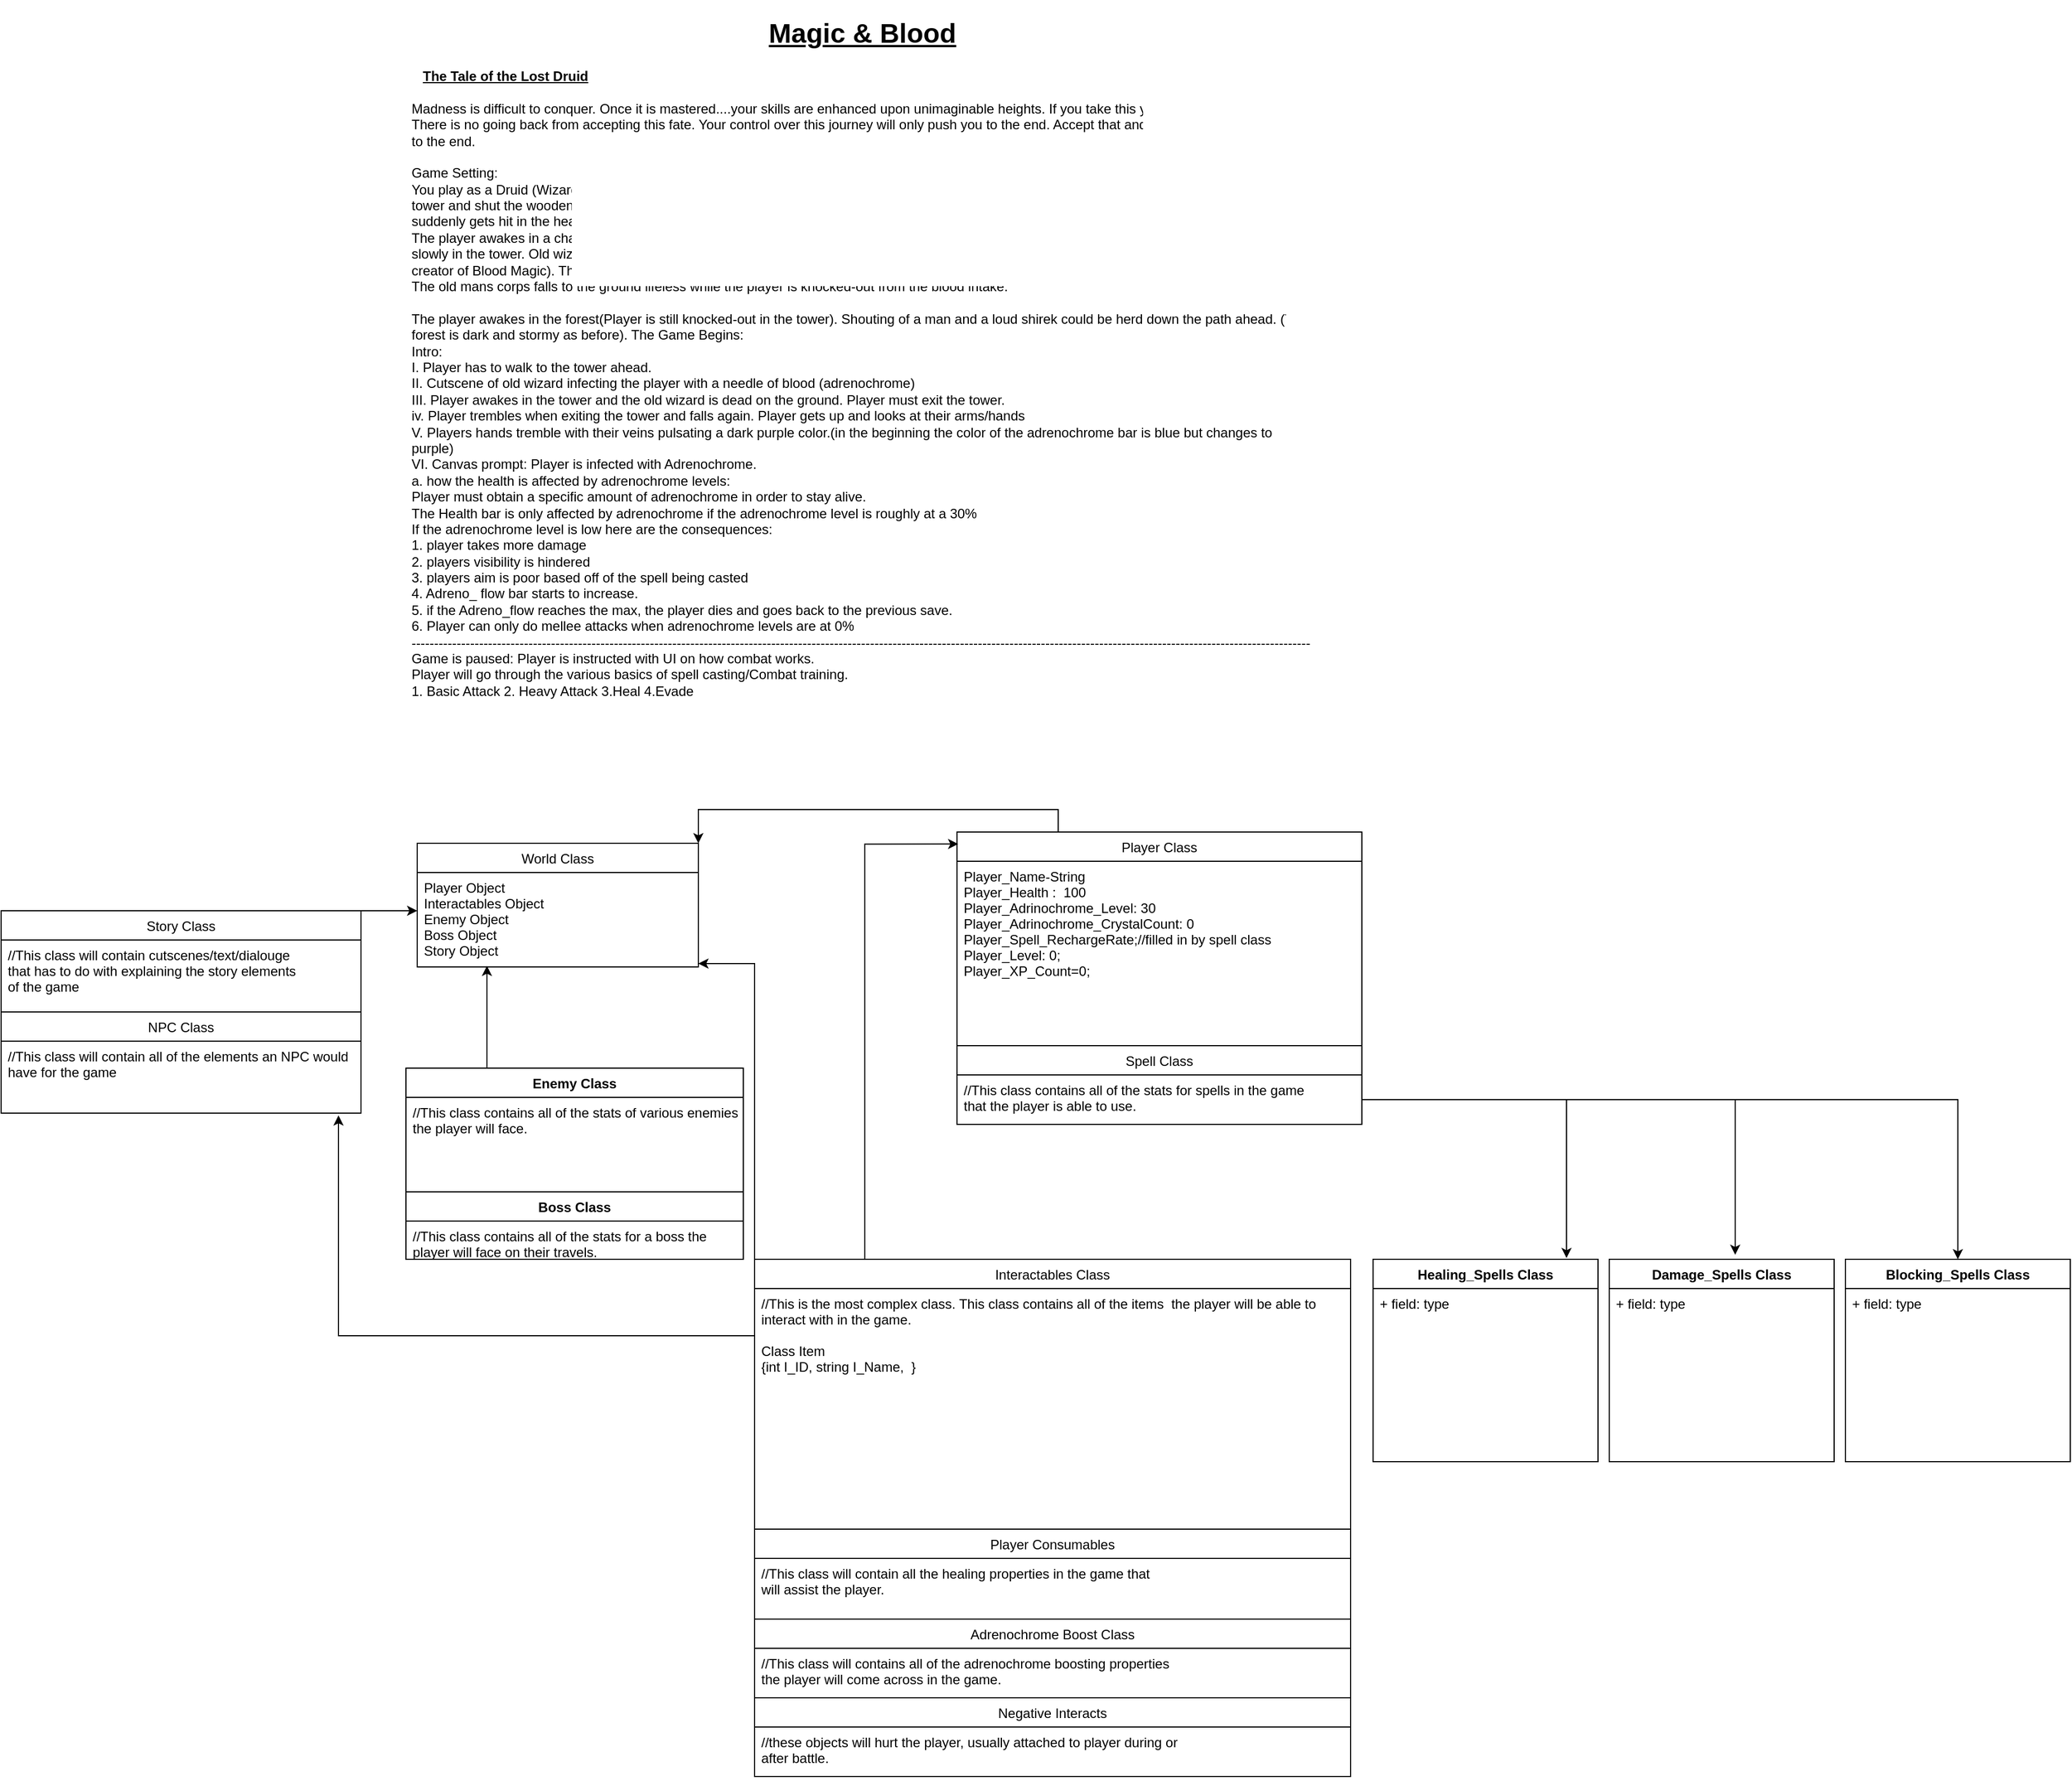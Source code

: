 <mxfile version="16.5.3" type="github">
  <diagram id="NyNl_-CsCVZi3P3l9Gul" name="Page-1">
    <mxGraphModel dx="2272" dy="1894" grid="1" gridSize="10" guides="1" tooltips="1" connect="1" arrows="1" fold="1" page="1" pageScale="1" pageWidth="850" pageHeight="1100" math="0" shadow="0">
      <root>
        <mxCell id="0" />
        <mxCell id="1" parent="0" />
        <mxCell id="5dXUImhxLpX839lEArjx-1" value="&lt;h1 style=&quot;text-align: center&quot;&gt;&lt;span&gt;&lt;u&gt;Magic &amp;amp; Blood&lt;/u&gt;&lt;/span&gt;&lt;/h1&gt;&lt;div&gt;&lt;span&gt;&lt;span&gt; &lt;/span&gt;&lt;span&gt; &lt;/span&gt;&lt;span&gt; &lt;/span&gt;&lt;span&gt; &lt;/span&gt;&lt;span&gt; &lt;/span&gt;&lt;span&gt; &lt;/span&gt;&lt;span&gt; &lt;/span&gt;&lt;span&gt; &lt;/span&gt;&lt;span&gt; &lt;/span&gt;&lt;span&gt; &lt;/span&gt;&lt;span&gt; &lt;/span&gt;&lt;span&gt; &lt;/span&gt;&amp;nbsp; &amp;nbsp;&lt;b&gt;&lt;u&gt;The Tale of the Lost Druid&lt;/u&gt;&lt;/b&gt;&lt;br&gt;&lt;/span&gt;&lt;/div&gt;&lt;div&gt;&lt;span&gt;&lt;br&gt;&lt;/span&gt;&lt;/div&gt;Madness is difficult to conquer. Once it is mastered....your skills are enhanced upon unimaginable heights. If you take this your addiction will begin. There is no going back from accepting this fate. Your control over this journey will only push you to the end. Accept that and your journey will lead you to the end.&lt;br&gt;&lt;br&gt;Game Setting:&lt;br&gt;You play as a Druid (Wizard Class Type) in the woods. Its dark and a storm is coming. You turn to a dark tower in the thick woods. You enter into the tower and shut the wooden door. Once you enter the tower a dead wizard lies on the ground in front of the player. The player walks up to the body and suddenly gets hit in the head and falls to the ground unconscious.&amp;nbsp;&lt;br&gt;The player awakes in a chair where the players limbs and head is strapped into the chair.&amp;nbsp; An old crazed wizard laughing hysterically approaches you slowly in the tower. Old wizard tells you he has to give you the power of blood for it is the player he has been waiting for. The true caster of Adrion(The creator of Blood Magic). The Wizard then conjures a spell that removes the infected adrenochrome blood in his body into the player.&amp;nbsp;&lt;br&gt;The old mans corps falls to the ground lifeless while the player is knocked-out from the blood intake.&lt;br&gt;&lt;br&gt;The player awakes in the forest(Player is still knocked-out in the tower). Shouting of a man and a loud shirek could be herd down the path ahead. (The forest is dark and stormy as before). The Game Begins:&lt;br&gt;Intro: &lt;br&gt;I. Player has to walk to the tower ahead.&lt;br&gt;II. Cutscene of old wizard infecting the player with a needle of blood (adrenochrome)&lt;br&gt;III. Player awakes in the tower and the old wizard is dead on the ground. Player must exit the tower.&lt;br&gt;iv. Player trembles when exiting the tower and falls again. Player gets up and looks at their arms/hands&lt;br&gt;V. Players hands tremble with their veins pulsating a dark purple color.(in the beginning the color of the adrenochrome bar is blue but changes to purple)&amp;nbsp;&lt;br&gt;VI. Canvas prompt: Player is infected with Adrenochrome.&amp;nbsp;&lt;br&gt;a. how the health is affected by adrenochrome levels:&amp;nbsp;&lt;br&gt;Player must obtain a specific amount of adrenochrome in order to stay alive.&amp;nbsp;&lt;br&gt;The Health bar is only affected by adrenochrome if the adrenochrome level is roughly at a 30%&lt;br&gt;If the adrenochrome level is low here are the consequences:&lt;br&gt;1. player takes more damage&lt;br&gt;2. players visibility is hindered&lt;br&gt;3. players aim is poor based off of the spell being casted&lt;br&gt;4. Adreno_ flow bar starts to increase.&amp;nbsp;&lt;br&gt;5. if the Adreno_flow reaches the max, the player dies and goes back to the previous save.&lt;br&gt;6. Player can only do mellee attacks when adrenochrome levels are at 0%&lt;br&gt;--------------------------------------------------------------------------------------------------------------------------------------------------------------------------------------------------------&lt;br&gt;Game is paused: Player is instructed with UI on how combat works.&lt;br&gt;Player will go through the various basics of spell casting/Combat training.&amp;nbsp;&lt;br&gt;1. Basic Attack&lt;span&gt; &lt;/span&gt;2. Heavy Attack&lt;span&gt; &lt;/span&gt;3.Heal&lt;span&gt; &lt;/span&gt;4.Evade" style="text;html=1;strokeColor=none;fillColor=none;spacing=5;spacingTop=-20;whiteSpace=wrap;overflow=hidden;rounded=0;" parent="1" vertex="1">
          <mxGeometry x="20" y="-270" width="810" height="700" as="geometry" />
        </mxCell>
        <mxCell id="5dXUImhxLpX839lEArjx-27" style="edgeStyle=orthogonalEdgeStyle;rounded=0;orthogonalLoop=1;jettySize=auto;html=1;exitX=0.25;exitY=0;exitDx=0;exitDy=0;entryX=1;entryY=0;entryDx=0;entryDy=0;" parent="1" source="5dXUImhxLpX839lEArjx-5" target="5dXUImhxLpX839lEArjx-9" edge="1">
          <mxGeometry relative="1" as="geometry" />
        </mxCell>
        <mxCell id="5dXUImhxLpX839lEArjx-5" value="Player Class" style="swimlane;fontStyle=0;childLayout=stackLayout;horizontal=1;startSize=26;fillColor=none;horizontalStack=0;resizeParent=1;resizeParentMax=0;resizeLast=0;collapsible=1;marginBottom=0;" parent="1" vertex="1">
          <mxGeometry x="510" y="460" width="360" height="260" as="geometry" />
        </mxCell>
        <mxCell id="5dXUImhxLpX839lEArjx-6" value="Player_Name-String&#xa;Player_Health :  100&#xa;Player_Adrinochrome_Level: 30&#xa;Player_Adrinochrome_CrystalCount: 0&#xa;Player_Spell_RechargeRate;//filled in by spell class&#xa;Player_Level: 0;&#xa;Player_XP_Count=0;&#xa;&#xa;" style="text;strokeColor=none;fillColor=none;align=left;verticalAlign=top;spacingLeft=4;spacingRight=4;overflow=hidden;rotatable=0;points=[[0,0.5],[1,0.5]];portConstraint=eastwest;" parent="5dXUImhxLpX839lEArjx-5" vertex="1">
          <mxGeometry y="26" width="360" height="164" as="geometry" />
        </mxCell>
        <mxCell id="5dXUImhxLpX839lEArjx-13" value="Spell Class" style="swimlane;fontStyle=0;childLayout=stackLayout;horizontal=1;startSize=26;fillColor=none;horizontalStack=0;resizeParent=1;resizeParentMax=0;resizeLast=0;collapsible=1;marginBottom=0;" parent="5dXUImhxLpX839lEArjx-5" vertex="1">
          <mxGeometry y="190" width="360" height="70" as="geometry">
            <mxRectangle y="190" width="310" height="26" as="alternateBounds" />
          </mxGeometry>
        </mxCell>
        <mxCell id="5dXUImhxLpX839lEArjx-14" value="//This class contains all of the stats for spells in the game &#xa;that the player is able to use." style="text;strokeColor=none;fillColor=none;align=left;verticalAlign=top;spacingLeft=4;spacingRight=4;overflow=hidden;rotatable=0;points=[[0,0.5],[1,0.5]];portConstraint=eastwest;" parent="5dXUImhxLpX839lEArjx-13" vertex="1">
          <mxGeometry y="26" width="360" height="44" as="geometry" />
        </mxCell>
        <mxCell id="5dXUImhxLpX839lEArjx-9" value="World Class" style="swimlane;fontStyle=0;childLayout=stackLayout;horizontal=1;startSize=26;fillColor=none;horizontalStack=0;resizeParent=1;resizeParentMax=0;resizeLast=0;collapsible=1;marginBottom=0;" parent="1" vertex="1">
          <mxGeometry x="30" y="470" width="250" height="110" as="geometry" />
        </mxCell>
        <mxCell id="5dXUImhxLpX839lEArjx-10" value="Player Object&#xa;Interactables Object&#xa;Enemy Object&#xa;Boss Object&#xa;Story Object" style="text;strokeColor=none;fillColor=none;align=left;verticalAlign=top;spacingLeft=4;spacingRight=4;overflow=hidden;rotatable=0;points=[[0,0.5],[1,0.5]];portConstraint=eastwest;" parent="5dXUImhxLpX839lEArjx-9" vertex="1">
          <mxGeometry y="26" width="250" height="84" as="geometry" />
        </mxCell>
        <mxCell id="5dXUImhxLpX839lEArjx-29" style="edgeStyle=orthogonalEdgeStyle;rounded=0;orthogonalLoop=1;jettySize=auto;html=1;exitX=0.25;exitY=0;exitDx=0;exitDy=0;entryX=0.248;entryY=0.988;entryDx=0;entryDy=0;entryPerimeter=0;" parent="1" source="5dXUImhxLpX839lEArjx-17" target="5dXUImhxLpX839lEArjx-10" edge="1">
          <mxGeometry relative="1" as="geometry">
            <Array as="points">
              <mxPoint x="92" y="670" />
            </Array>
          </mxGeometry>
        </mxCell>
        <mxCell id="5dXUImhxLpX839lEArjx-17" value="Enemy Class" style="swimlane;fontStyle=1;align=center;verticalAlign=top;childLayout=stackLayout;horizontal=1;startSize=26;horizontalStack=0;resizeParent=1;resizeParentMax=0;resizeLast=0;collapsible=1;marginBottom=0;" parent="1" vertex="1">
          <mxGeometry x="20" y="670" width="300" height="170" as="geometry" />
        </mxCell>
        <mxCell id="5dXUImhxLpX839lEArjx-18" value="//This class contains all of the stats of various enemies&#xa;the player will face." style="text;strokeColor=none;fillColor=none;align=left;verticalAlign=top;spacingLeft=4;spacingRight=4;overflow=hidden;rotatable=0;points=[[0,0.5],[1,0.5]];portConstraint=eastwest;" parent="5dXUImhxLpX839lEArjx-17" vertex="1">
          <mxGeometry y="26" width="300" height="84" as="geometry" />
        </mxCell>
        <mxCell id="5dXUImhxLpX839lEArjx-23" value="Boss Class" style="swimlane;fontStyle=1;align=center;verticalAlign=top;childLayout=stackLayout;horizontal=1;startSize=26;horizontalStack=0;resizeParent=1;resizeParentMax=0;resizeLast=0;collapsible=1;marginBottom=0;" parent="5dXUImhxLpX839lEArjx-17" vertex="1">
          <mxGeometry y="110" width="300" height="60" as="geometry" />
        </mxCell>
        <mxCell id="5dXUImhxLpX839lEArjx-24" value="//This class contains all of the stats for a boss the&#xa;player will face on their travels." style="text;strokeColor=none;fillColor=none;align=left;verticalAlign=top;spacingLeft=4;spacingRight=4;overflow=hidden;rotatable=0;points=[[0,0.5],[1,0.5]];portConstraint=eastwest;" parent="5dXUImhxLpX839lEArjx-23" vertex="1">
          <mxGeometry y="26" width="300" height="34" as="geometry" />
        </mxCell>
        <mxCell id="5dXUImhxLpX839lEArjx-46" style="edgeStyle=orthogonalEdgeStyle;rounded=0;orthogonalLoop=1;jettySize=auto;html=1;exitX=0.25;exitY=0;exitDx=0;exitDy=0;entryX=0.003;entryY=0.041;entryDx=0;entryDy=0;entryPerimeter=0;" parent="1" source="5dXUImhxLpX839lEArjx-30" target="5dXUImhxLpX839lEArjx-5" edge="1">
          <mxGeometry relative="1" as="geometry">
            <Array as="points">
              <mxPoint x="428" y="471" />
            </Array>
          </mxGeometry>
        </mxCell>
        <mxCell id="5dXUImhxLpX839lEArjx-47" style="edgeStyle=orthogonalEdgeStyle;rounded=0;orthogonalLoop=1;jettySize=auto;html=1;exitX=0;exitY=0;exitDx=0;exitDy=0;entryX=1;entryY=0.964;entryDx=0;entryDy=0;entryPerimeter=0;" parent="1" source="5dXUImhxLpX839lEArjx-30" target="5dXUImhxLpX839lEArjx-10" edge="1">
          <mxGeometry relative="1" as="geometry" />
        </mxCell>
        <mxCell id="5dXUImhxLpX839lEArjx-30" value="Interactables Class" style="swimlane;fontStyle=0;childLayout=stackLayout;horizontal=1;startSize=26;fillColor=none;horizontalStack=0;resizeParent=1;resizeParentMax=0;resizeLast=0;collapsible=1;marginBottom=0;" parent="1" vertex="1">
          <mxGeometry x="330" y="840" width="530" height="460" as="geometry" />
        </mxCell>
        <mxCell id="5dXUImhxLpX839lEArjx-33" value="//This is the most complex class. This class contains all of the items  the player will be able to &#xa;interact with in the game. &#xa;&#xa;Class Item&#xa;{int I_ID, string I_Name,  }" style="text;strokeColor=none;fillColor=none;align=left;verticalAlign=top;spacingLeft=4;spacingRight=4;overflow=hidden;rotatable=0;points=[[0,0.5],[1,0.5]];portConstraint=eastwest;" parent="5dXUImhxLpX839lEArjx-30" vertex="1">
          <mxGeometry y="26" width="530" height="214" as="geometry" />
        </mxCell>
        <mxCell id="5dXUImhxLpX839lEArjx-38" value="Player Consumables" style="swimlane;fontStyle=0;childLayout=stackLayout;horizontal=1;startSize=26;fillColor=none;horizontalStack=0;resizeParent=1;resizeParentMax=0;resizeLast=0;collapsible=1;marginBottom=0;" parent="5dXUImhxLpX839lEArjx-30" vertex="1">
          <mxGeometry y="240" width="530" height="80" as="geometry" />
        </mxCell>
        <mxCell id="5dXUImhxLpX839lEArjx-39" value="//This class will contain all the healing properties in the game that&#xa;will assist the player." style="text;strokeColor=none;fillColor=none;align=left;verticalAlign=top;spacingLeft=4;spacingRight=4;overflow=hidden;rotatable=0;points=[[0,0.5],[1,0.5]];portConstraint=eastwest;" parent="5dXUImhxLpX839lEArjx-38" vertex="1">
          <mxGeometry y="26" width="530" height="54" as="geometry" />
        </mxCell>
        <mxCell id="5dXUImhxLpX839lEArjx-34" value="Adrenochrome Boost Class" style="swimlane;fontStyle=0;childLayout=stackLayout;horizontal=1;startSize=26;fillColor=none;horizontalStack=0;resizeParent=1;resizeParentMax=0;resizeLast=0;collapsible=1;marginBottom=0;" parent="5dXUImhxLpX839lEArjx-30" vertex="1">
          <mxGeometry y="320" width="530" height="140" as="geometry" />
        </mxCell>
        <mxCell id="5dXUImhxLpX839lEArjx-35" value="//This class will contains all of the adrenochrome boosting properties&#xa;the player will come across in the game." style="text;strokeColor=none;fillColor=none;align=left;verticalAlign=top;spacingLeft=4;spacingRight=4;overflow=hidden;rotatable=0;points=[[0,0.5],[1,0.5]];portConstraint=eastwest;" parent="5dXUImhxLpX839lEArjx-34" vertex="1">
          <mxGeometry y="26" width="530" height="44" as="geometry" />
        </mxCell>
        <mxCell id="5dXUImhxLpX839lEArjx-42" value="Negative Interacts" style="swimlane;fontStyle=0;childLayout=stackLayout;horizontal=1;startSize=26;fillColor=none;horizontalStack=0;resizeParent=1;resizeParentMax=0;resizeLast=0;collapsible=1;marginBottom=0;" parent="5dXUImhxLpX839lEArjx-34" vertex="1">
          <mxGeometry y="70" width="530" height="70" as="geometry" />
        </mxCell>
        <mxCell id="5dXUImhxLpX839lEArjx-43" value="//these objects will hurt the player, usually attached to player during or &#xa;after battle." style="text;strokeColor=none;fillColor=none;align=left;verticalAlign=top;spacingLeft=4;spacingRight=4;overflow=hidden;rotatable=0;points=[[0,0.5],[1,0.5]];portConstraint=eastwest;" parent="5dXUImhxLpX839lEArjx-42" vertex="1">
          <mxGeometry y="26" width="530" height="44" as="geometry" />
        </mxCell>
        <mxCell id="5dXUImhxLpX839lEArjx-52" style="edgeStyle=orthogonalEdgeStyle;rounded=0;orthogonalLoop=1;jettySize=auto;html=1;exitX=1;exitY=0;exitDx=0;exitDy=0;entryX=0;entryY=0.405;entryDx=0;entryDy=0;entryPerimeter=0;" parent="1" source="5dXUImhxLpX839lEArjx-48" target="5dXUImhxLpX839lEArjx-10" edge="1">
          <mxGeometry relative="1" as="geometry">
            <Array as="points">
              <mxPoint x="-10" y="530" />
              <mxPoint x="-10" y="530" />
            </Array>
          </mxGeometry>
        </mxCell>
        <mxCell id="5dXUImhxLpX839lEArjx-48" value="Story Class" style="swimlane;fontStyle=0;childLayout=stackLayout;horizontal=1;startSize=26;fillColor=none;horizontalStack=0;resizeParent=1;resizeParentMax=0;resizeLast=0;collapsible=1;marginBottom=0;" parent="1" vertex="1">
          <mxGeometry x="-340" y="530" width="320" height="180" as="geometry" />
        </mxCell>
        <mxCell id="5dXUImhxLpX839lEArjx-49" value="//This class will contain cutscenes/text/dialouge&#xa;that has to do with explaining the story elements&#xa;of the game" style="text;strokeColor=none;fillColor=none;align=left;verticalAlign=top;spacingLeft=4;spacingRight=4;overflow=hidden;rotatable=0;points=[[0,0.5],[1,0.5]];portConstraint=eastwest;" parent="5dXUImhxLpX839lEArjx-48" vertex="1">
          <mxGeometry y="26" width="320" height="64" as="geometry" />
        </mxCell>
        <mxCell id="5dXUImhxLpX839lEArjx-69" value="NPC Class" style="swimlane;fontStyle=0;childLayout=stackLayout;horizontal=1;startSize=26;fillColor=none;horizontalStack=0;resizeParent=1;resizeParentMax=0;resizeLast=0;collapsible=1;marginBottom=0;" parent="5dXUImhxLpX839lEArjx-48" vertex="1">
          <mxGeometry y="90" width="320" height="90" as="geometry" />
        </mxCell>
        <mxCell id="5dXUImhxLpX839lEArjx-70" value="//This class will contain all of the elements an NPC would &#xa;have for the game" style="text;strokeColor=none;fillColor=none;align=left;verticalAlign=top;spacingLeft=4;spacingRight=4;overflow=hidden;rotatable=0;points=[[0,0.5],[1,0.5]];portConstraint=eastwest;" parent="5dXUImhxLpX839lEArjx-69" vertex="1">
          <mxGeometry y="26" width="320" height="64" as="geometry" />
        </mxCell>
        <mxCell id="5dXUImhxLpX839lEArjx-58" value="Damage_Spells Class" style="swimlane;fontStyle=1;align=center;verticalAlign=top;childLayout=stackLayout;horizontal=1;startSize=26;horizontalStack=0;resizeParent=1;resizeParentMax=0;resizeLast=0;collapsible=1;marginBottom=0;" parent="1" vertex="1">
          <mxGeometry x="1090" y="840" width="200" height="180" as="geometry" />
        </mxCell>
        <mxCell id="5dXUImhxLpX839lEArjx-59" value="+ field: type" style="text;strokeColor=none;fillColor=none;align=left;verticalAlign=top;spacingLeft=4;spacingRight=4;overflow=hidden;rotatable=0;points=[[0,0.5],[1,0.5]];portConstraint=eastwest;" parent="5dXUImhxLpX839lEArjx-58" vertex="1">
          <mxGeometry y="26" width="200" height="154" as="geometry" />
        </mxCell>
        <mxCell id="5dXUImhxLpX839lEArjx-62" value="Healing_Spells Class" style="swimlane;fontStyle=1;align=center;verticalAlign=top;childLayout=stackLayout;horizontal=1;startSize=26;horizontalStack=0;resizeParent=1;resizeParentMax=0;resizeLast=0;collapsible=1;marginBottom=0;" parent="1" vertex="1">
          <mxGeometry x="880" y="840" width="200" height="180" as="geometry" />
        </mxCell>
        <mxCell id="5dXUImhxLpX839lEArjx-63" value="+ field: type" style="text;strokeColor=none;fillColor=none;align=left;verticalAlign=top;spacingLeft=4;spacingRight=4;overflow=hidden;rotatable=0;points=[[0,0.5],[1,0.5]];portConstraint=eastwest;" parent="5dXUImhxLpX839lEArjx-62" vertex="1">
          <mxGeometry y="26" width="200" height="154" as="geometry" />
        </mxCell>
        <mxCell id="5dXUImhxLpX839lEArjx-64" style="edgeStyle=orthogonalEdgeStyle;rounded=0;orthogonalLoop=1;jettySize=auto;html=1;exitX=1;exitY=0.5;exitDx=0;exitDy=0;entryX=0.86;entryY=-0.006;entryDx=0;entryDy=0;entryPerimeter=0;" parent="1" source="5dXUImhxLpX839lEArjx-14" target="5dXUImhxLpX839lEArjx-62" edge="1">
          <mxGeometry relative="1" as="geometry">
            <mxPoint x="1080" y="820" as="targetPoint" />
          </mxGeometry>
        </mxCell>
        <mxCell id="5dXUImhxLpX839lEArjx-65" style="edgeStyle=orthogonalEdgeStyle;rounded=0;orthogonalLoop=1;jettySize=auto;html=1;exitX=1;exitY=0.5;exitDx=0;exitDy=0;entryX=0.56;entryY=-0.022;entryDx=0;entryDy=0;entryPerimeter=0;" parent="1" source="5dXUImhxLpX839lEArjx-14" target="5dXUImhxLpX839lEArjx-58" edge="1">
          <mxGeometry relative="1" as="geometry" />
        </mxCell>
        <mxCell id="5dXUImhxLpX839lEArjx-66" value="Blocking_Spells Class" style="swimlane;fontStyle=1;align=center;verticalAlign=top;childLayout=stackLayout;horizontal=1;startSize=26;horizontalStack=0;resizeParent=1;resizeParentMax=0;resizeLast=0;collapsible=1;marginBottom=0;" parent="1" vertex="1">
          <mxGeometry x="1300" y="840" width="200" height="180" as="geometry" />
        </mxCell>
        <mxCell id="5dXUImhxLpX839lEArjx-67" value="+ field: type" style="text;strokeColor=none;fillColor=none;align=left;verticalAlign=top;spacingLeft=4;spacingRight=4;overflow=hidden;rotatable=0;points=[[0,0.5],[1,0.5]];portConstraint=eastwest;" parent="5dXUImhxLpX839lEArjx-66" vertex="1">
          <mxGeometry y="26" width="200" height="154" as="geometry" />
        </mxCell>
        <mxCell id="5dXUImhxLpX839lEArjx-68" style="edgeStyle=orthogonalEdgeStyle;rounded=0;orthogonalLoop=1;jettySize=auto;html=1;exitX=1;exitY=0.5;exitDx=0;exitDy=0;entryX=0.5;entryY=0;entryDx=0;entryDy=0;" parent="1" source="5dXUImhxLpX839lEArjx-14" target="5dXUImhxLpX839lEArjx-66" edge="1">
          <mxGeometry relative="1" as="geometry" />
        </mxCell>
        <mxCell id="5dXUImhxLpX839lEArjx-73" style="edgeStyle=orthogonalEdgeStyle;rounded=0;orthogonalLoop=1;jettySize=auto;html=1;exitX=0;exitY=0.5;exitDx=0;exitDy=0;" parent="1" source="5dXUImhxLpX839lEArjx-33" edge="1">
          <mxGeometry relative="1" as="geometry">
            <mxPoint x="-40" y="712" as="targetPoint" />
            <Array as="points">
              <mxPoint x="-40" y="908" />
              <mxPoint x="-40" y="712" />
            </Array>
          </mxGeometry>
        </mxCell>
      </root>
    </mxGraphModel>
  </diagram>
</mxfile>
